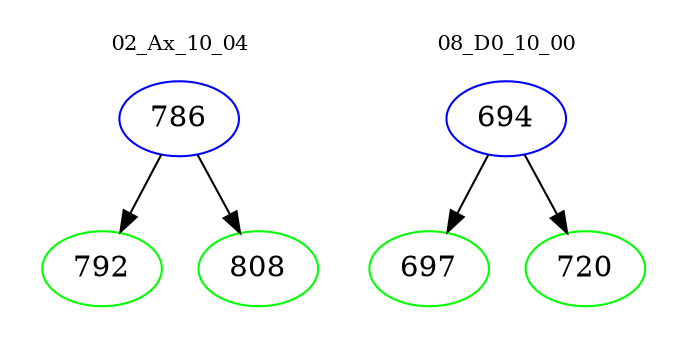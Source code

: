 digraph{
subgraph cluster_0 {
color = white
label = "02_Ax_10_04";
fontsize=10;
T0_786 [label="786", color="blue"]
T0_786 -> T0_792 [color="black"]
T0_792 [label="792", color="green"]
T0_786 -> T0_808 [color="black"]
T0_808 [label="808", color="green"]
}
subgraph cluster_1 {
color = white
label = "08_D0_10_00";
fontsize=10;
T1_694 [label="694", color="blue"]
T1_694 -> T1_697 [color="black"]
T1_697 [label="697", color="green"]
T1_694 -> T1_720 [color="black"]
T1_720 [label="720", color="green"]
}
}
